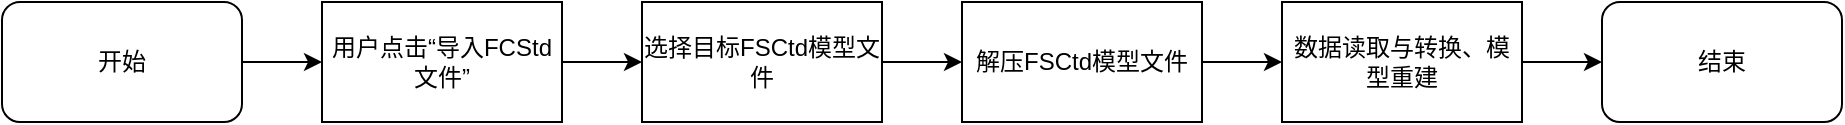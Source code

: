 <mxfile version="22.0.7" type="github">
  <diagram name="第 1 页" id="YOORIyZYhkJus8q4-mJh">
    <mxGraphModel dx="2117" dy="580" grid="1" gridSize="10" guides="1" tooltips="1" connect="1" arrows="1" fold="1" page="1" pageScale="1" pageWidth="827" pageHeight="1169" math="0" shadow="0">
      <root>
        <mxCell id="0" />
        <mxCell id="1" parent="0" />
        <mxCell id="8RjkLe9ZZJlUVaEtQYAa-7" style="edgeStyle=orthogonalEdgeStyle;rounded=0;orthogonalLoop=1;jettySize=auto;html=1;entryX=0;entryY=0.5;entryDx=0;entryDy=0;" edge="1" parent="1" source="5-6-TgPeuKeOGbFLSTB_-1" target="8RjkLe9ZZJlUVaEtQYAa-2">
          <mxGeometry relative="1" as="geometry" />
        </mxCell>
        <mxCell id="5-6-TgPeuKeOGbFLSTB_-1" value="开始" style="rounded=1;whiteSpace=wrap;html=1;" parent="1" vertex="1">
          <mxGeometry x="-760" y="330" width="120" height="60" as="geometry" />
        </mxCell>
        <mxCell id="8RjkLe9ZZJlUVaEtQYAa-8" style="edgeStyle=orthogonalEdgeStyle;rounded=0;orthogonalLoop=1;jettySize=auto;html=1;entryX=0;entryY=0.5;entryDx=0;entryDy=0;" edge="1" parent="1" source="8RjkLe9ZZJlUVaEtQYAa-2" target="8RjkLe9ZZJlUVaEtQYAa-3">
          <mxGeometry relative="1" as="geometry" />
        </mxCell>
        <mxCell id="8RjkLe9ZZJlUVaEtQYAa-2" value="用户点击“导入FCStd文件”" style="rounded=0;whiteSpace=wrap;html=1;" vertex="1" parent="1">
          <mxGeometry x="-600" y="330" width="120" height="60" as="geometry" />
        </mxCell>
        <mxCell id="8RjkLe9ZZJlUVaEtQYAa-9" style="edgeStyle=orthogonalEdgeStyle;rounded=0;orthogonalLoop=1;jettySize=auto;html=1;entryX=0;entryY=0.5;entryDx=0;entryDy=0;" edge="1" parent="1" source="8RjkLe9ZZJlUVaEtQYAa-3" target="8RjkLe9ZZJlUVaEtQYAa-4">
          <mxGeometry relative="1" as="geometry" />
        </mxCell>
        <mxCell id="8RjkLe9ZZJlUVaEtQYAa-3" value="选择目标FSCtd模型文件" style="rounded=0;whiteSpace=wrap;html=1;" vertex="1" parent="1">
          <mxGeometry x="-440" y="330" width="120" height="60" as="geometry" />
        </mxCell>
        <mxCell id="8RjkLe9ZZJlUVaEtQYAa-10" style="edgeStyle=orthogonalEdgeStyle;rounded=0;orthogonalLoop=1;jettySize=auto;html=1;entryX=0;entryY=0.5;entryDx=0;entryDy=0;" edge="1" parent="1" source="8RjkLe9ZZJlUVaEtQYAa-4" target="8RjkLe9ZZJlUVaEtQYAa-5">
          <mxGeometry relative="1" as="geometry" />
        </mxCell>
        <mxCell id="8RjkLe9ZZJlUVaEtQYAa-4" value="解压FSCtd模型文件" style="rounded=0;whiteSpace=wrap;html=1;" vertex="1" parent="1">
          <mxGeometry x="-280" y="330" width="120" height="60" as="geometry" />
        </mxCell>
        <mxCell id="8RjkLe9ZZJlUVaEtQYAa-11" style="edgeStyle=orthogonalEdgeStyle;rounded=0;orthogonalLoop=1;jettySize=auto;html=1;entryX=0;entryY=0.5;entryDx=0;entryDy=0;" edge="1" parent="1" source="8RjkLe9ZZJlUVaEtQYAa-5" target="8RjkLe9ZZJlUVaEtQYAa-6">
          <mxGeometry relative="1" as="geometry" />
        </mxCell>
        <mxCell id="8RjkLe9ZZJlUVaEtQYAa-5" value="数据读取与转换、模型重建" style="rounded=0;whiteSpace=wrap;html=1;" vertex="1" parent="1">
          <mxGeometry x="-120" y="330" width="120" height="60" as="geometry" />
        </mxCell>
        <mxCell id="8RjkLe9ZZJlUVaEtQYAa-6" value="结束" style="rounded=1;whiteSpace=wrap;html=1;" vertex="1" parent="1">
          <mxGeometry x="40" y="330" width="120" height="60" as="geometry" />
        </mxCell>
      </root>
    </mxGraphModel>
  </diagram>
</mxfile>

